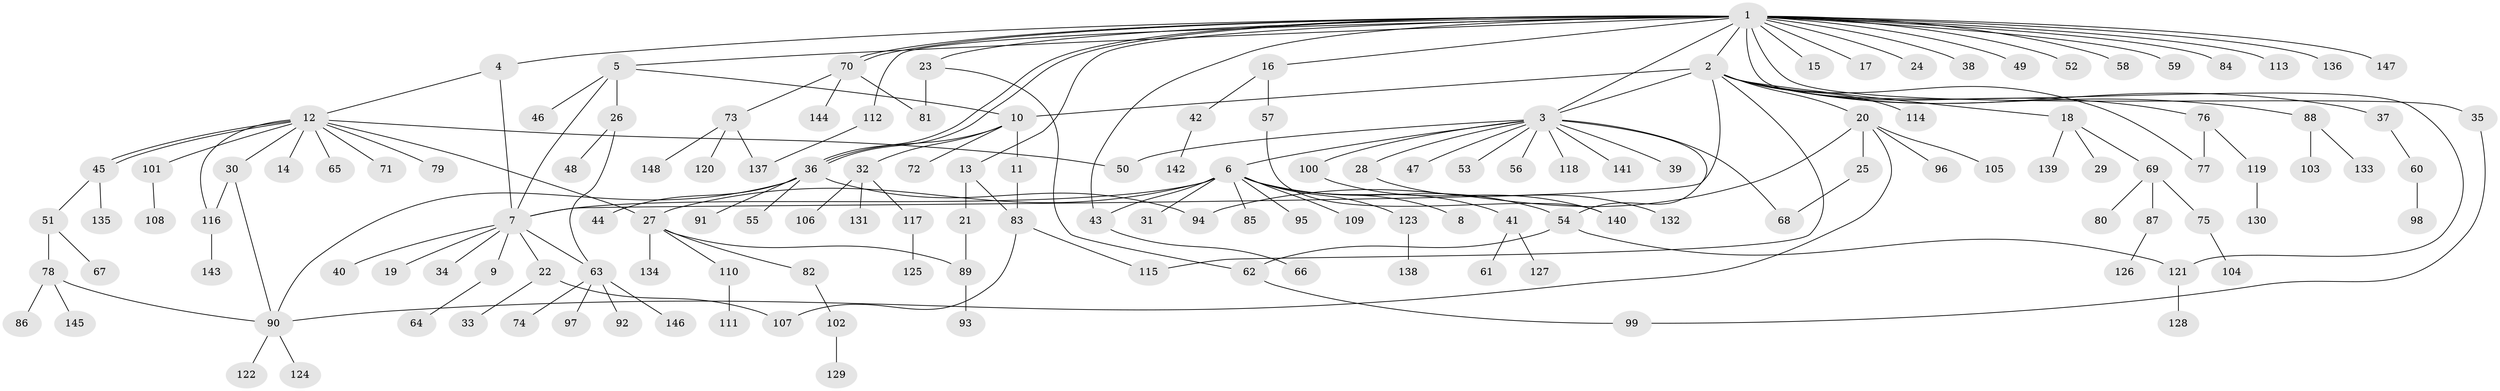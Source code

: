 // Generated by graph-tools (version 1.1) at 2025/35/03/09/25 02:35:22]
// undirected, 148 vertices, 178 edges
graph export_dot {
graph [start="1"]
  node [color=gray90,style=filled];
  1;
  2;
  3;
  4;
  5;
  6;
  7;
  8;
  9;
  10;
  11;
  12;
  13;
  14;
  15;
  16;
  17;
  18;
  19;
  20;
  21;
  22;
  23;
  24;
  25;
  26;
  27;
  28;
  29;
  30;
  31;
  32;
  33;
  34;
  35;
  36;
  37;
  38;
  39;
  40;
  41;
  42;
  43;
  44;
  45;
  46;
  47;
  48;
  49;
  50;
  51;
  52;
  53;
  54;
  55;
  56;
  57;
  58;
  59;
  60;
  61;
  62;
  63;
  64;
  65;
  66;
  67;
  68;
  69;
  70;
  71;
  72;
  73;
  74;
  75;
  76;
  77;
  78;
  79;
  80;
  81;
  82;
  83;
  84;
  85;
  86;
  87;
  88;
  89;
  90;
  91;
  92;
  93;
  94;
  95;
  96;
  97;
  98;
  99;
  100;
  101;
  102;
  103;
  104;
  105;
  106;
  107;
  108;
  109;
  110;
  111;
  112;
  113;
  114;
  115;
  116;
  117;
  118;
  119;
  120;
  121;
  122;
  123;
  124;
  125;
  126;
  127;
  128;
  129;
  130;
  131;
  132;
  133;
  134;
  135;
  136;
  137;
  138;
  139;
  140;
  141;
  142;
  143;
  144;
  145;
  146;
  147;
  148;
  1 -- 2;
  1 -- 3;
  1 -- 4;
  1 -- 5;
  1 -- 13;
  1 -- 15;
  1 -- 16;
  1 -- 17;
  1 -- 23;
  1 -- 24;
  1 -- 35;
  1 -- 36;
  1 -- 36;
  1 -- 38;
  1 -- 43;
  1 -- 49;
  1 -- 52;
  1 -- 58;
  1 -- 59;
  1 -- 70;
  1 -- 70;
  1 -- 84;
  1 -- 112;
  1 -- 113;
  1 -- 121;
  1 -- 136;
  1 -- 147;
  2 -- 3;
  2 -- 7;
  2 -- 10;
  2 -- 18;
  2 -- 20;
  2 -- 37;
  2 -- 76;
  2 -- 77;
  2 -- 88;
  2 -- 114;
  2 -- 115;
  3 -- 6;
  3 -- 28;
  3 -- 39;
  3 -- 47;
  3 -- 50;
  3 -- 53;
  3 -- 54;
  3 -- 56;
  3 -- 68;
  3 -- 100;
  3 -- 118;
  3 -- 141;
  4 -- 7;
  4 -- 12;
  5 -- 7;
  5 -- 10;
  5 -- 26;
  5 -- 46;
  6 -- 7;
  6 -- 8;
  6 -- 27;
  6 -- 31;
  6 -- 41;
  6 -- 43;
  6 -- 54;
  6 -- 85;
  6 -- 95;
  6 -- 109;
  6 -- 123;
  7 -- 9;
  7 -- 19;
  7 -- 22;
  7 -- 34;
  7 -- 40;
  7 -- 63;
  9 -- 64;
  10 -- 11;
  10 -- 32;
  10 -- 36;
  10 -- 72;
  11 -- 83;
  12 -- 14;
  12 -- 27;
  12 -- 30;
  12 -- 45;
  12 -- 45;
  12 -- 50;
  12 -- 65;
  12 -- 71;
  12 -- 79;
  12 -- 101;
  12 -- 116;
  13 -- 21;
  13 -- 83;
  16 -- 42;
  16 -- 57;
  18 -- 29;
  18 -- 69;
  18 -- 139;
  20 -- 25;
  20 -- 90;
  20 -- 94;
  20 -- 96;
  20 -- 105;
  21 -- 89;
  22 -- 33;
  22 -- 107;
  23 -- 62;
  23 -- 81;
  25 -- 68;
  26 -- 48;
  26 -- 63;
  27 -- 82;
  27 -- 89;
  27 -- 110;
  27 -- 134;
  28 -- 132;
  30 -- 90;
  30 -- 116;
  32 -- 106;
  32 -- 117;
  32 -- 131;
  35 -- 99;
  36 -- 44;
  36 -- 55;
  36 -- 90;
  36 -- 91;
  36 -- 94;
  37 -- 60;
  41 -- 61;
  41 -- 127;
  42 -- 142;
  43 -- 66;
  45 -- 51;
  45 -- 135;
  51 -- 67;
  51 -- 78;
  54 -- 62;
  54 -- 121;
  57 -- 140;
  60 -- 98;
  62 -- 99;
  63 -- 74;
  63 -- 92;
  63 -- 97;
  63 -- 146;
  69 -- 75;
  69 -- 80;
  69 -- 87;
  70 -- 73;
  70 -- 81;
  70 -- 144;
  73 -- 120;
  73 -- 137;
  73 -- 148;
  75 -- 104;
  76 -- 77;
  76 -- 119;
  78 -- 86;
  78 -- 90;
  78 -- 145;
  82 -- 102;
  83 -- 107;
  83 -- 115;
  87 -- 126;
  88 -- 103;
  88 -- 133;
  89 -- 93;
  90 -- 122;
  90 -- 124;
  100 -- 140;
  101 -- 108;
  102 -- 129;
  110 -- 111;
  112 -- 137;
  116 -- 143;
  117 -- 125;
  119 -- 130;
  121 -- 128;
  123 -- 138;
}
